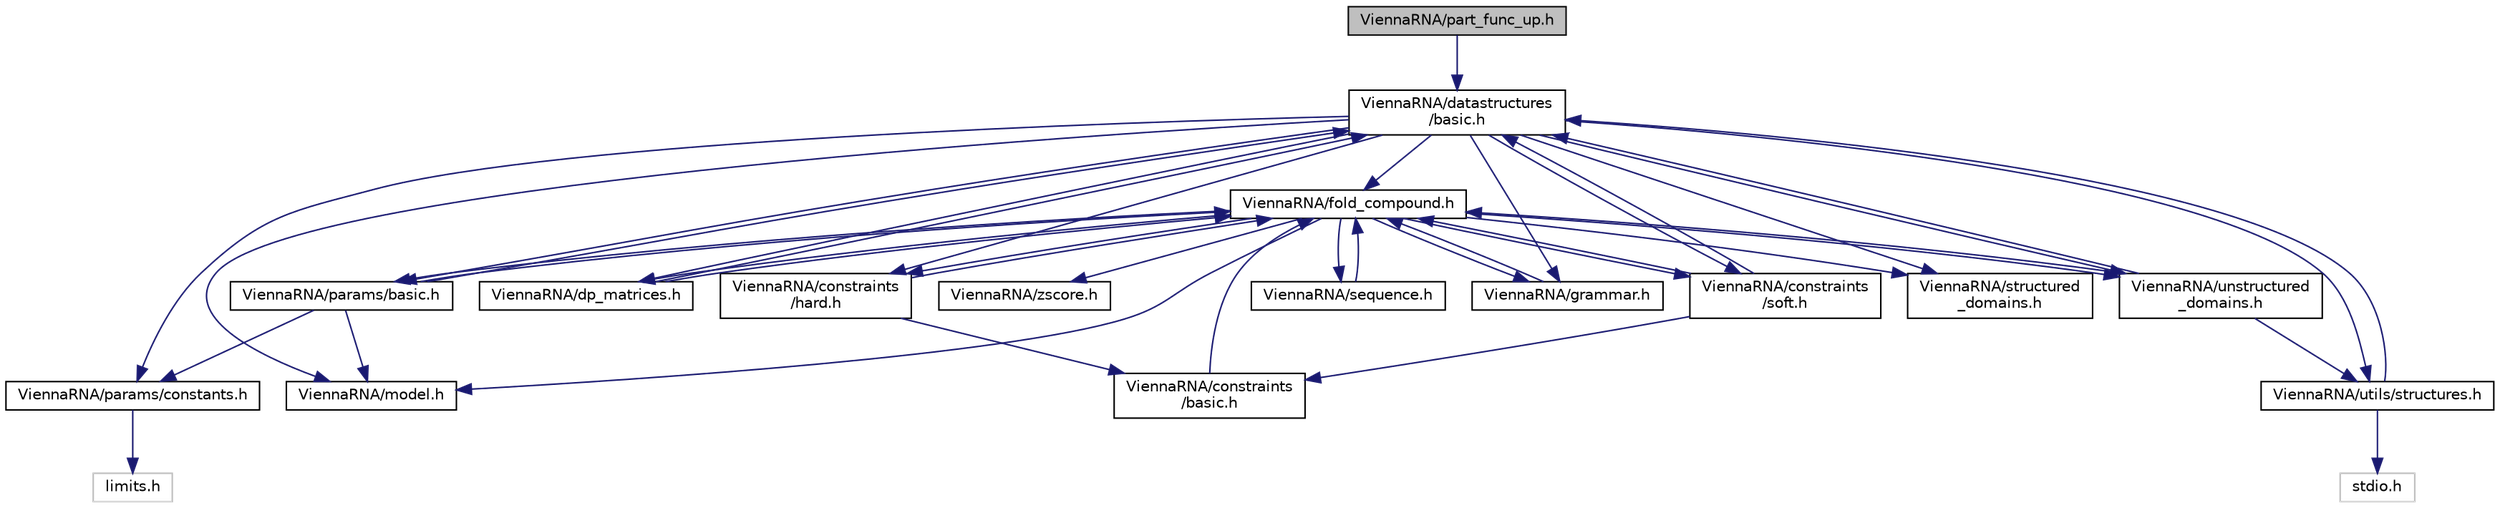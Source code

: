 digraph "ViennaRNA/part_func_up.h"
{
 // INTERACTIVE_SVG=YES
 // LATEX_PDF_SIZE
  bgcolor="transparent";
  edge [fontname="Helvetica",fontsize="10",labelfontname="Helvetica",labelfontsize="10"];
  node [fontname="Helvetica",fontsize="10",shape=record];
  Node1 [label="ViennaRNA/part_func_up.h",height=0.2,width=0.4,color="black", fillcolor="grey75", style="filled", fontcolor="black",tooltip="Implementations for accessibility and RNA-RNA interaction as a stepwise process."];
  Node1 -> Node2 [color="midnightblue",fontsize="10",style="solid"];
  Node2 [label="ViennaRNA/datastructures\l/basic.h",height=0.2,width=0.4,color="black",URL="$datastructures_2basic_8h.html",tooltip="Various data structures and pre-processor macros."];
  Node2 -> Node3 [color="midnightblue",fontsize="10",style="solid"];
  Node3 [label="ViennaRNA/params/constants.h",height=0.2,width=0.4,color="black",URL="$constants_8h.html",tooltip="Energy parameter constants."];
  Node3 -> Node4 [color="midnightblue",fontsize="10",style="solid"];
  Node4 [label="limits.h",height=0.2,width=0.4,color="grey75",tooltip=" "];
  Node2 -> Node5 [color="midnightblue",fontsize="10",style="solid"];
  Node5 [label="ViennaRNA/fold_compound.h",height=0.2,width=0.4,color="black",URL="$fold__compound_8h.html",tooltip="The Basic Fold Compound API."];
  Node5 -> Node6 [color="midnightblue",fontsize="10",style="solid"];
  Node6 [label="ViennaRNA/model.h",height=0.2,width=0.4,color="black",URL="$model_8h.html",tooltip="The model details data structure and its corresponding modifiers."];
  Node5 -> Node7 [color="midnightblue",fontsize="10",style="solid"];
  Node7 [label="ViennaRNA/params/basic.h",height=0.2,width=0.4,color="black",URL="$params_2basic_8h.html",tooltip="Functions to deal with sets of energy parameters."];
  Node7 -> Node3 [color="midnightblue",fontsize="10",style="solid"];
  Node7 -> Node2 [color="midnightblue",fontsize="10",style="solid"];
  Node7 -> Node5 [color="midnightblue",fontsize="10",style="solid"];
  Node7 -> Node6 [color="midnightblue",fontsize="10",style="solid"];
  Node5 -> Node8 [color="midnightblue",fontsize="10",style="solid"];
  Node8 [label="ViennaRNA/sequence.h",height=0.2,width=0.4,color="black",URL="$sequence_8h.html",tooltip="Functions and data structures related to sequence representations ,."];
  Node8 -> Node5 [color="midnightblue",fontsize="10",style="solid"];
  Node5 -> Node9 [color="midnightblue",fontsize="10",style="solid"];
  Node9 [label="ViennaRNA/dp_matrices.h",height=0.2,width=0.4,color="black",URL="$dp__matrices_8h.html",tooltip="Functions to deal with standard dynamic programming (DP) matrices."];
  Node9 -> Node2 [color="midnightblue",fontsize="10",style="solid"];
  Node9 -> Node5 [color="midnightblue",fontsize="10",style="solid"];
  Node5 -> Node10 [color="midnightblue",fontsize="10",style="solid"];
  Node10 [label="ViennaRNA/constraints\l/hard.h",height=0.2,width=0.4,color="black",URL="$hard_8h.html",tooltip="Functions and data structures for handling of secondary structure hard constraints."];
  Node10 -> Node5 [color="midnightblue",fontsize="10",style="solid"];
  Node10 -> Node11 [color="midnightblue",fontsize="10",style="solid"];
  Node11 [label="ViennaRNA/constraints\l/basic.h",height=0.2,width=0.4,color="black",URL="$constraints_2basic_8h.html",tooltip="Functions and data structures for constraining secondary structure predictions and evaluation."];
  Node11 -> Node5 [color="midnightblue",fontsize="10",style="solid"];
  Node5 -> Node12 [color="midnightblue",fontsize="10",style="solid"];
  Node12 [label="ViennaRNA/constraints\l/soft.h",height=0.2,width=0.4,color="black",URL="$soft_8h.html",tooltip="Functions and data structures for secondary structure soft constraints."];
  Node12 -> Node2 [color="midnightblue",fontsize="10",style="solid"];
  Node12 -> Node5 [color="midnightblue",fontsize="10",style="solid"];
  Node12 -> Node11 [color="midnightblue",fontsize="10",style="solid"];
  Node5 -> Node13 [color="midnightblue",fontsize="10",style="solid"];
  Node13 [label="ViennaRNA/grammar.h",height=0.2,width=0.4,color="black",URL="$grammar_8h.html",tooltip="Implementations for the RNA folding grammar."];
  Node13 -> Node5 [color="midnightblue",fontsize="10",style="solid"];
  Node5 -> Node14 [color="midnightblue",fontsize="10",style="solid"];
  Node14 [label="ViennaRNA/structured\l_domains.h",height=0.2,width=0.4,color="black",URL="$structured__domains_8h.html",tooltip="This module provides interfaces that deal with additional structured domains in the folding grammar."];
  Node5 -> Node15 [color="midnightblue",fontsize="10",style="solid"];
  Node15 [label="ViennaRNA/unstructured\l_domains.h",height=0.2,width=0.4,color="black",URL="$unstructured__domains_8h.html",tooltip="Functions to modify unstructured domains, e.g. to incorporate ligands binding to unpaired stretches."];
  Node15 -> Node2 [color="midnightblue",fontsize="10",style="solid"];
  Node15 -> Node5 [color="midnightblue",fontsize="10",style="solid"];
  Node15 -> Node16 [color="midnightblue",fontsize="10",style="solid"];
  Node16 [label="ViennaRNA/utils/structures.h",height=0.2,width=0.4,color="black",URL="$utils_2structures_8h.html",tooltip="Various utility- and helper-functions for secondary structure parsing, converting,..."];
  Node16 -> Node17 [color="midnightblue",fontsize="10",style="solid"];
  Node17 [label="stdio.h",height=0.2,width=0.4,color="grey75",tooltip=" "];
  Node16 -> Node2 [color="midnightblue",fontsize="10",style="solid"];
  Node5 -> Node18 [color="midnightblue",fontsize="10",style="solid"];
  Node18 [label="ViennaRNA/zscore.h",height=0.2,width=0.4,color="black",URL="$zscore_8h_source.html",tooltip=" "];
  Node2 -> Node6 [color="midnightblue",fontsize="10",style="solid"];
  Node2 -> Node7 [color="midnightblue",fontsize="10",style="solid"];
  Node2 -> Node9 [color="midnightblue",fontsize="10",style="solid"];
  Node2 -> Node10 [color="midnightblue",fontsize="10",style="solid"];
  Node2 -> Node12 [color="midnightblue",fontsize="10",style="solid"];
  Node2 -> Node13 [color="midnightblue",fontsize="10",style="solid"];
  Node2 -> Node14 [color="midnightblue",fontsize="10",style="solid"];
  Node2 -> Node15 [color="midnightblue",fontsize="10",style="solid"];
  Node2 -> Node16 [color="midnightblue",fontsize="10",style="solid"];
}
